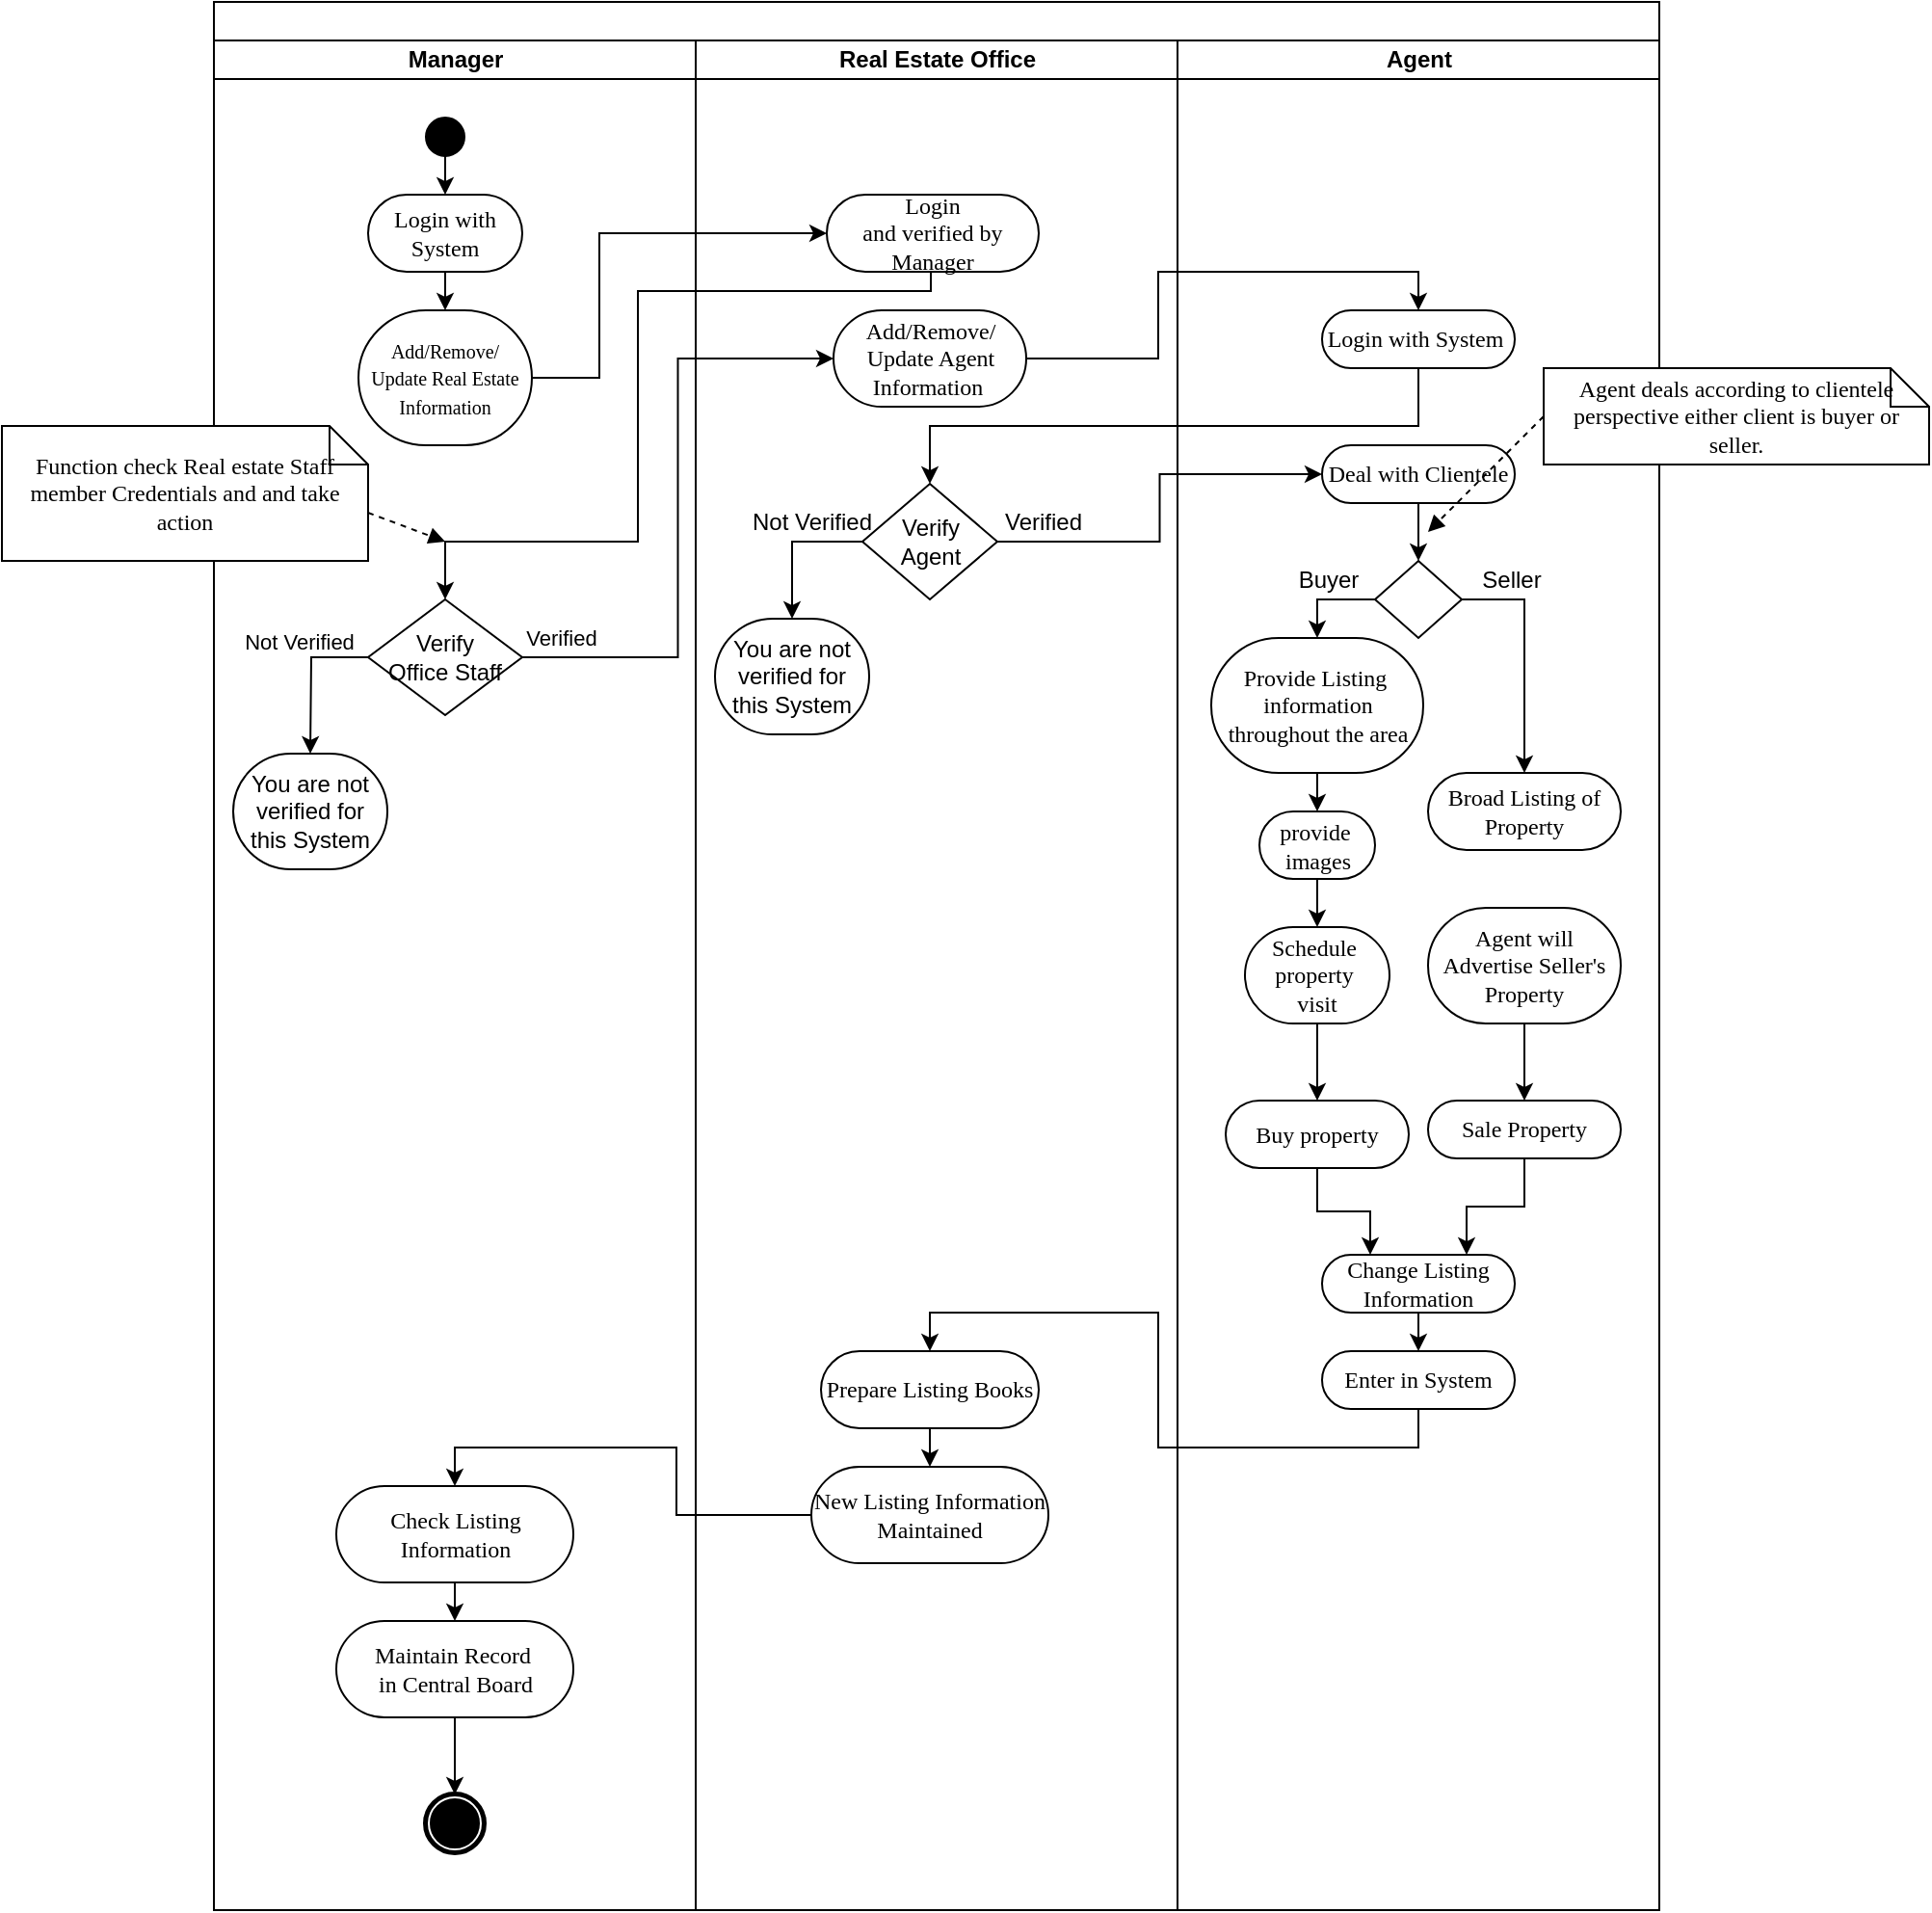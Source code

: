 <mxfile version="15.0.6" type="github"><diagram name="Page-1" id="0783ab3e-0a74-02c8-0abd-f7b4e66b4bec"><mxGraphModel dx="2093" dy="561" grid="1" gridSize="10" guides="1" tooltips="1" connect="1" arrows="1" fold="1" page="1" pageScale="1" pageWidth="850" pageHeight="1100" background="none" math="0" shadow="0"><root><mxCell id="0"/><mxCell id="1" parent="0"/><mxCell id="1c1d494c118603dd-1" value="" style="swimlane;html=1;childLayout=stackLayout;startSize=20;rounded=0;shadow=0;comic=0;labelBackgroundColor=none;strokeWidth=1;fontFamily=Verdana;fontSize=12;align=center;" parent="1" vertex="1"><mxGeometry x="40" y="30" width="750" height="990" as="geometry"/></mxCell><mxCell id="1c1d494c118603dd-2" value="Manager" style="swimlane;html=1;startSize=20;" parent="1c1d494c118603dd-1" vertex="1"><mxGeometry y="20" width="250" height="970" as="geometry"/></mxCell><mxCell id="1c1d494c118603dd-6" value="&lt;font style=&quot;font-size: 10px&quot;&gt;Add/Remove/&lt;br&gt;Update Real Estate Information&lt;/font&gt;" style="rounded=1;whiteSpace=wrap;html=1;shadow=0;comic=0;labelBackgroundColor=none;strokeWidth=1;fontFamily=Verdana;fontSize=12;align=center;arcSize=50;" parent="1c1d494c118603dd-2" vertex="1"><mxGeometry x="75" y="140" width="90" height="70" as="geometry"/></mxCell><mxCell id="OXZK4RL6PWF9bh8kO_Jl-42" style="edgeStyle=orthogonalEdgeStyle;rounded=0;orthogonalLoop=1;jettySize=auto;html=1;exitX=0.5;exitY=1;exitDx=0;exitDy=0;entryX=0.5;entryY=0;entryDx=0;entryDy=0;" edge="1" parent="1c1d494c118603dd-2" source="OXZK4RL6PWF9bh8kO_Jl-41" target="1c1d494c118603dd-6"><mxGeometry relative="1" as="geometry"/></mxCell><mxCell id="OXZK4RL6PWF9bh8kO_Jl-41" value="Login with System" style="rounded=1;whiteSpace=wrap;html=1;shadow=0;comic=0;labelBackgroundColor=none;strokeWidth=1;fontFamily=Verdana;fontSize=12;align=center;arcSize=50;" vertex="1" parent="1c1d494c118603dd-2"><mxGeometry x="80" y="80" width="80" height="40" as="geometry"/></mxCell><mxCell id="OXZK4RL6PWF9bh8kO_Jl-88" style="edgeStyle=orthogonalEdgeStyle;rounded=0;orthogonalLoop=1;jettySize=auto;html=1;exitX=0.5;exitY=1;exitDx=0;exitDy=0;entryX=0.5;entryY=0;entryDx=0;entryDy=0;" edge="1" parent="1c1d494c118603dd-2" source="OXZK4RL6PWF9bh8kO_Jl-73" target="60571a20871a0731-5"><mxGeometry relative="1" as="geometry"/></mxCell><mxCell id="OXZK4RL6PWF9bh8kO_Jl-73" value="Maintain Record&amp;nbsp;&lt;br&gt;in Central Board" style="whiteSpace=wrap;html=1;rounded=1;shadow=0;fontFamily=Verdana;strokeWidth=1;arcSize=50;comic=0;" vertex="1" parent="1c1d494c118603dd-2"><mxGeometry x="63.5" y="820" width="123" height="50" as="geometry"/></mxCell><mxCell id="60571a20871a0731-5" value="" style="shape=mxgraph.bpmn.shape;html=1;verticalLabelPosition=bottom;labelBackgroundColor=#ffffff;verticalAlign=top;perimeter=ellipsePerimeter;outline=end;symbol=terminate;rounded=0;shadow=0;comic=0;strokeWidth=1;fontFamily=Verdana;fontSize=12;align=center;" parent="1c1d494c118603dd-2" vertex="1"><mxGeometry x="110" y="910" width="30" height="30" as="geometry"/></mxCell><mxCell id="OXZK4RL6PWF9bh8kO_Jl-89" style="edgeStyle=orthogonalEdgeStyle;rounded=0;orthogonalLoop=1;jettySize=auto;html=1;exitX=0.5;exitY=1;exitDx=0;exitDy=0;entryX=0.5;entryY=0;entryDx=0;entryDy=0;" edge="1" parent="1c1d494c118603dd-2" source="OXZK4RL6PWF9bh8kO_Jl-76" target="OXZK4RL6PWF9bh8kO_Jl-73"><mxGeometry relative="1" as="geometry"/></mxCell><mxCell id="OXZK4RL6PWF9bh8kO_Jl-76" value="Check Listing Information" style="whiteSpace=wrap;html=1;rounded=1;shadow=0;fontFamily=Verdana;strokeWidth=1;arcSize=50;comic=0;" vertex="1" parent="1c1d494c118603dd-2"><mxGeometry x="63.5" y="750" width="123" height="50" as="geometry"/></mxCell><mxCell id="60571a20871a0731-4" value="" style="ellipse;whiteSpace=wrap;html=1;rounded=0;shadow=0;comic=0;labelBackgroundColor=none;strokeWidth=1;fillColor=#000000;fontFamily=Verdana;fontSize=12;align=center;" parent="1c1d494c118603dd-2" vertex="1"><mxGeometry x="110" y="40" width="20" height="20" as="geometry"/></mxCell><mxCell id="OXZK4RL6PWF9bh8kO_Jl-95" style="edgeStyle=orthogonalEdgeStyle;rounded=0;orthogonalLoop=1;jettySize=auto;html=1;exitX=0.5;exitY=1;exitDx=0;exitDy=0;entryX=0.5;entryY=0;entryDx=0;entryDy=0;" edge="1" parent="1c1d494c118603dd-2" source="60571a20871a0731-4" target="OXZK4RL6PWF9bh8kO_Jl-41"><mxGeometry relative="1" as="geometry"/></mxCell><mxCell id="OXZK4RL6PWF9bh8kO_Jl-118" value="Verify &lt;br&gt;Office Staff" style="rhombus;whiteSpace=wrap;html=1;" vertex="1" parent="1c1d494c118603dd-2"><mxGeometry x="80" y="290" width="80" height="60" as="geometry"/></mxCell><mxCell id="OXZK4RL6PWF9bh8kO_Jl-125" value="&lt;span style=&quot;font-family: &amp;#34;helvetica&amp;#34;&quot;&gt;You are not verified for this System&lt;/span&gt;" style="whiteSpace=wrap;html=1;rounded=1;shadow=0;fontFamily=Verdana;strokeWidth=1;arcSize=50;comic=0;" vertex="1" parent="1c1d494c118603dd-2"><mxGeometry x="10" y="370" width="80" height="60" as="geometry"/></mxCell><mxCell id="1c1d494c118603dd-3" value="Real Estate Office" style="swimlane;html=1;startSize=20;" parent="1c1d494c118603dd-1" vertex="1"><mxGeometry x="250" y="20" width="250" height="970" as="geometry"/></mxCell><mxCell id="1c1d494c118603dd-7" value="Add/Remove/&lt;br&gt;Update Agent Information&amp;nbsp;" style="rounded=1;whiteSpace=wrap;html=1;shadow=0;comic=0;labelBackgroundColor=none;strokeWidth=1;fontFamily=Verdana;fontSize=12;align=center;arcSize=50;" parent="1c1d494c118603dd-3" vertex="1"><mxGeometry x="71.5" y="140" width="100" height="50" as="geometry"/></mxCell><mxCell id="OXZK4RL6PWF9bh8kO_Jl-93" style="edgeStyle=orthogonalEdgeStyle;rounded=0;orthogonalLoop=1;jettySize=auto;html=1;exitX=0;exitY=0.5;exitDx=0;exitDy=0;entryX=0.5;entryY=0;entryDx=0;entryDy=0;" edge="1" parent="1c1d494c118603dd-3" source="OXZK4RL6PWF9bh8kO_Jl-35" target="OXZK4RL6PWF9bh8kO_Jl-19"><mxGeometry relative="1" as="geometry"/></mxCell><mxCell id="OXZK4RL6PWF9bh8kO_Jl-35" value="Verify &lt;br&gt;Agent" style="rhombus;whiteSpace=wrap;html=1;" vertex="1" parent="1c1d494c118603dd-3"><mxGeometry x="86.5" y="230" width="70" height="60" as="geometry"/></mxCell><mxCell id="OXZK4RL6PWF9bh8kO_Jl-38" value="Not Verified" style="text;html=1;align=center;verticalAlign=middle;resizable=0;points=[];autosize=1;strokeColor=none;fillColor=none;" vertex="1" parent="1c1d494c118603dd-3"><mxGeometry x="20" y="240" width="80" height="20" as="geometry"/></mxCell><mxCell id="OXZK4RL6PWF9bh8kO_Jl-19" value="&lt;span style=&quot;font-family: &amp;#34;helvetica&amp;#34;&quot;&gt;You are not verified for this System&lt;/span&gt;" style="whiteSpace=wrap;html=1;rounded=1;shadow=0;fontFamily=Verdana;strokeWidth=1;arcSize=50;comic=0;" vertex="1" parent="1c1d494c118603dd-3"><mxGeometry x="10" y="300" width="80" height="60" as="geometry"/></mxCell><mxCell id="OXZK4RL6PWF9bh8kO_Jl-44" value="Login&lt;br&gt;and verified by Manager" style="rounded=1;whiteSpace=wrap;html=1;shadow=0;comic=0;labelBackgroundColor=none;strokeWidth=1;fontFamily=Verdana;fontSize=12;align=center;arcSize=50;" vertex="1" parent="1c1d494c118603dd-3"><mxGeometry x="68" y="80" width="110" height="40" as="geometry"/></mxCell><mxCell id="OXZK4RL6PWF9bh8kO_Jl-71" value="New Listing Information Maintained" style="whiteSpace=wrap;html=1;rounded=1;shadow=0;fontFamily=Verdana;strokeWidth=1;arcSize=50;comic=0;" vertex="1" parent="1c1d494c118603dd-3"><mxGeometry x="60" y="740" width="123" height="50" as="geometry"/></mxCell><mxCell id="OXZK4RL6PWF9bh8kO_Jl-113" style="edgeStyle=orthogonalEdgeStyle;rounded=0;orthogonalLoop=1;jettySize=auto;html=1;exitX=0.5;exitY=1;exitDx=0;exitDy=0;entryX=0.5;entryY=0;entryDx=0;entryDy=0;" edge="1" parent="1c1d494c118603dd-3" source="OXZK4RL6PWF9bh8kO_Jl-107" target="OXZK4RL6PWF9bh8kO_Jl-71"><mxGeometry relative="1" as="geometry"/></mxCell><mxCell id="OXZK4RL6PWF9bh8kO_Jl-107" value="Prepare Listing Books" style="whiteSpace=wrap;html=1;rounded=1;shadow=0;fontFamily=Verdana;strokeWidth=1;arcSize=50;comic=0;" vertex="1" parent="1c1d494c118603dd-3"><mxGeometry x="65" y="680" width="113" height="40" as="geometry"/></mxCell><mxCell id="1c1d494c118603dd-4" value="Agent" style="swimlane;html=1;startSize=20;" parent="1c1d494c118603dd-1" vertex="1"><mxGeometry x="500" y="20" width="250" height="970" as="geometry"/></mxCell><mxCell id="OXZK4RL6PWF9bh8kO_Jl-91" style="edgeStyle=orthogonalEdgeStyle;rounded=0;orthogonalLoop=1;jettySize=auto;html=1;exitX=0.5;exitY=1;exitDx=0;exitDy=0;entryX=0.5;entryY=0;entryDx=0;entryDy=0;" edge="1" parent="1c1d494c118603dd-4" source="1c1d494c118603dd-5" target="OXZK4RL6PWF9bh8kO_Jl-8"><mxGeometry relative="1" as="geometry"/></mxCell><mxCell id="1c1d494c118603dd-5" value="Deal with Clientele" style="rounded=1;whiteSpace=wrap;html=1;shadow=0;comic=0;labelBackgroundColor=none;strokeWidth=1;fontFamily=Verdana;fontSize=12;align=center;arcSize=50;" parent="1c1d494c118603dd-4" vertex="1"><mxGeometry x="75" y="210" width="100" height="30" as="geometry"/></mxCell><mxCell id="OXZK4RL6PWF9bh8kO_Jl-103" style="edgeStyle=orthogonalEdgeStyle;rounded=0;orthogonalLoop=1;jettySize=auto;html=1;exitX=0.5;exitY=1;exitDx=0;exitDy=0;entryX=0.5;entryY=0;entryDx=0;entryDy=0;" edge="1" parent="1c1d494c118603dd-4" source="1c1d494c118603dd-19" target="OXZK4RL6PWF9bh8kO_Jl-100"><mxGeometry relative="1" as="geometry"/></mxCell><mxCell id="1c1d494c118603dd-19" value="Change Listing Information" style="rounded=1;whiteSpace=wrap;html=1;shadow=0;comic=0;labelBackgroundColor=none;strokeWidth=1;fontFamily=Verdana;fontSize=12;align=center;arcSize=50;" parent="1c1d494c118603dd-4" vertex="1"><mxGeometry x="75" y="630" width="100" height="30" as="geometry"/></mxCell><mxCell id="OXZK4RL6PWF9bh8kO_Jl-8" value="" style="rhombus;whiteSpace=wrap;html=1;" vertex="1" parent="1c1d494c118603dd-4"><mxGeometry x="102.5" y="270" width="45" height="40" as="geometry"/></mxCell><mxCell id="OXZK4RL6PWF9bh8kO_Jl-48" style="edgeStyle=orthogonalEdgeStyle;rounded=0;orthogonalLoop=1;jettySize=auto;html=1;exitX=0.5;exitY=1;exitDx=0;exitDy=0;entryX=0.5;entryY=0;entryDx=0;entryDy=0;" edge="1" parent="1c1d494c118603dd-4" source="1c1d494c118603dd-11" target="1c1d494c118603dd-16"><mxGeometry relative="1" as="geometry"/></mxCell><mxCell id="1c1d494c118603dd-11" value="Provide Listing&amp;nbsp;&lt;br&gt;information throughout the area" style="rounded=1;whiteSpace=wrap;html=1;shadow=0;comic=0;labelBackgroundColor=none;strokeWidth=1;fontFamily=Verdana;fontSize=12;align=center;arcSize=50;" parent="1c1d494c118603dd-4" vertex="1"><mxGeometry x="17.5" y="310" width="110" height="70" as="geometry"/></mxCell><mxCell id="1c1d494c118603dd-8" value="Login with System&amp;nbsp;" style="rounded=1;whiteSpace=wrap;html=1;shadow=0;comic=0;labelBackgroundColor=none;strokeWidth=1;fontFamily=Verdana;fontSize=12;align=center;arcSize=50;" parent="1c1d494c118603dd-4" vertex="1"><mxGeometry x="75" y="140" width="100" height="30" as="geometry"/></mxCell><mxCell id="OXZK4RL6PWF9bh8kO_Jl-14" value="Broad Listing of Property" style="whiteSpace=wrap;html=1;rounded=1;shadow=0;fontFamily=Verdana;strokeWidth=1;arcSize=50;comic=0;" vertex="1" parent="1c1d494c118603dd-4"><mxGeometry x="130" y="380" width="100" height="40" as="geometry"/></mxCell><mxCell id="OXZK4RL6PWF9bh8kO_Jl-9" style="edgeStyle=orthogonalEdgeStyle;rounded=0;orthogonalLoop=1;jettySize=auto;html=1;exitX=0;exitY=0.5;exitDx=0;exitDy=0;entryX=0.5;entryY=0;entryDx=0;entryDy=0;" edge="1" parent="1c1d494c118603dd-4" source="OXZK4RL6PWF9bh8kO_Jl-8" target="1c1d494c118603dd-11"><mxGeometry relative="1" as="geometry"><mxPoint x="60" y="220" as="targetPoint"/></mxGeometry></mxCell><mxCell id="OXZK4RL6PWF9bh8kO_Jl-63" style="edgeStyle=orthogonalEdgeStyle;rounded=0;orthogonalLoop=1;jettySize=auto;html=1;exitX=0.5;exitY=1;exitDx=0;exitDy=0;entryX=0.5;entryY=0;entryDx=0;entryDy=0;" edge="1" parent="1c1d494c118603dd-4" source="OXZK4RL6PWF9bh8kO_Jl-18" target="1c1d494c118603dd-18"><mxGeometry relative="1" as="geometry"/></mxCell><mxCell id="OXZK4RL6PWF9bh8kO_Jl-18" value="Agent will Advertise Seller's Property" style="whiteSpace=wrap;html=1;rounded=1;shadow=0;fontFamily=Verdana;strokeWidth=1;arcSize=50;comic=0;" vertex="1" parent="1c1d494c118603dd-4"><mxGeometry x="130" y="450" width="100" height="60" as="geometry"/></mxCell><mxCell id="OXZK4RL6PWF9bh8kO_Jl-11" value="Buyer" style="text;html=1;align=center;verticalAlign=middle;resizable=0;points=[];autosize=1;strokeColor=none;fillColor=none;" vertex="1" parent="1c1d494c118603dd-4"><mxGeometry x="52.5" y="270" width="50" height="20" as="geometry"/></mxCell><mxCell id="OXZK4RL6PWF9bh8kO_Jl-90" style="edgeStyle=orthogonalEdgeStyle;rounded=0;orthogonalLoop=1;jettySize=auto;html=1;exitX=0.5;exitY=1;exitDx=0;exitDy=0;entryX=0.5;entryY=0;entryDx=0;entryDy=0;" edge="1" parent="1c1d494c118603dd-4" source="1c1d494c118603dd-16" target="OXZK4RL6PWF9bh8kO_Jl-49"><mxGeometry relative="1" as="geometry"/></mxCell><mxCell id="1c1d494c118603dd-16" value="provide&amp;nbsp;&lt;br&gt;images" style="rounded=1;whiteSpace=wrap;html=1;shadow=0;comic=0;labelBackgroundColor=none;strokeWidth=1;fontFamily=Verdana;fontSize=12;align=center;arcSize=50;" parent="1c1d494c118603dd-4" vertex="1"><mxGeometry x="42.5" y="400" width="60" height="35" as="geometry"/></mxCell><mxCell id="OXZK4RL6PWF9bh8kO_Jl-62" style="edgeStyle=orthogonalEdgeStyle;rounded=0;orthogonalLoop=1;jettySize=auto;html=1;exitX=0.5;exitY=1;exitDx=0;exitDy=0;entryX=0.5;entryY=0;entryDx=0;entryDy=0;" edge="1" parent="1c1d494c118603dd-4" source="OXZK4RL6PWF9bh8kO_Jl-49" target="OXZK4RL6PWF9bh8kO_Jl-59"><mxGeometry relative="1" as="geometry"/></mxCell><mxCell id="OXZK4RL6PWF9bh8kO_Jl-49" value="Schedule&amp;nbsp;&lt;br&gt;property&amp;nbsp;&lt;br&gt;visit" style="rounded=1;whiteSpace=wrap;html=1;shadow=0;comic=0;labelBackgroundColor=none;strokeWidth=1;fontFamily=Verdana;fontSize=12;align=center;arcSize=50;" vertex="1" parent="1c1d494c118603dd-4"><mxGeometry x="35" y="460" width="75" height="50" as="geometry"/></mxCell><mxCell id="OXZK4RL6PWF9bh8kO_Jl-102" style="edgeStyle=orthogonalEdgeStyle;rounded=0;orthogonalLoop=1;jettySize=auto;html=1;exitX=0.5;exitY=1;exitDx=0;exitDy=0;entryX=0.75;entryY=0;entryDx=0;entryDy=0;" edge="1" parent="1c1d494c118603dd-4" source="1c1d494c118603dd-18" target="1c1d494c118603dd-19"><mxGeometry relative="1" as="geometry"/></mxCell><mxCell id="1c1d494c118603dd-18" value="Sale Property" style="rounded=1;whiteSpace=wrap;html=1;shadow=0;comic=0;labelBackgroundColor=none;strokeWidth=1;fontFamily=Verdana;fontSize=12;align=center;arcSize=50;" parent="1c1d494c118603dd-4" vertex="1"><mxGeometry x="130" y="550" width="100" height="30" as="geometry"/></mxCell><mxCell id="OXZK4RL6PWF9bh8kO_Jl-59" value="Buy property" style="whiteSpace=wrap;html=1;rounded=1;shadow=0;fontFamily=Verdana;strokeWidth=1;arcSize=50;comic=0;" vertex="1" parent="1c1d494c118603dd-4"><mxGeometry x="25" y="550" width="95" height="35" as="geometry"/></mxCell><mxCell id="OXZK4RL6PWF9bh8kO_Jl-64" style="edgeStyle=orthogonalEdgeStyle;rounded=0;orthogonalLoop=1;jettySize=auto;html=1;exitX=0.5;exitY=1;exitDx=0;exitDy=0;entryX=0.25;entryY=0;entryDx=0;entryDy=0;" edge="1" parent="1c1d494c118603dd-4" source="OXZK4RL6PWF9bh8kO_Jl-59" target="1c1d494c118603dd-19"><mxGeometry relative="1" as="geometry"><mxPoint x="130" y="650" as="targetPoint"/></mxGeometry></mxCell><mxCell id="OXZK4RL6PWF9bh8kO_Jl-10" style="edgeStyle=orthogonalEdgeStyle;rounded=0;orthogonalLoop=1;jettySize=auto;html=1;exitX=1;exitY=0.5;exitDx=0;exitDy=0;entryX=0.5;entryY=0;entryDx=0;entryDy=0;" edge="1" parent="1c1d494c118603dd-4" source="OXZK4RL6PWF9bh8kO_Jl-8" target="OXZK4RL6PWF9bh8kO_Jl-14"><mxGeometry relative="1" as="geometry"><mxPoint x="180" y="230" as="targetPoint"/></mxGeometry></mxCell><mxCell id="OXZK4RL6PWF9bh8kO_Jl-12" value="Seller" style="text;html=1;align=center;verticalAlign=middle;resizable=0;points=[];autosize=1;strokeColor=none;fillColor=none;" vertex="1" parent="1c1d494c118603dd-4"><mxGeometry x="147.5" y="270" width="50" height="20" as="geometry"/></mxCell><mxCell id="OXZK4RL6PWF9bh8kO_Jl-100" value="Enter in System" style="rounded=1;whiteSpace=wrap;html=1;shadow=0;comic=0;labelBackgroundColor=none;strokeWidth=1;fontFamily=Verdana;fontSize=12;align=center;arcSize=50;" vertex="1" parent="1c1d494c118603dd-4"><mxGeometry x="75" y="680" width="100" height="30" as="geometry"/></mxCell><mxCell id="OXZK4RL6PWF9bh8kO_Jl-94" style="edgeStyle=orthogonalEdgeStyle;rounded=0;orthogonalLoop=1;jettySize=auto;html=1;exitX=1;exitY=0.5;exitDx=0;exitDy=0;entryX=0;entryY=0.5;entryDx=0;entryDy=0;" edge="1" parent="1c1d494c118603dd-1" source="OXZK4RL6PWF9bh8kO_Jl-35" target="1c1d494c118603dd-5"><mxGeometry relative="1" as="geometry"/></mxCell><mxCell id="OXZK4RL6PWF9bh8kO_Jl-98" style="edgeStyle=orthogonalEdgeStyle;rounded=0;orthogonalLoop=1;jettySize=auto;html=1;exitX=0.5;exitY=1;exitDx=0;exitDy=0;entryX=0.5;entryY=0;entryDx=0;entryDy=0;" edge="1" parent="1c1d494c118603dd-1" source="1c1d494c118603dd-8" target="OXZK4RL6PWF9bh8kO_Jl-35"><mxGeometry relative="1" as="geometry"/></mxCell><mxCell id="OXZK4RL6PWF9bh8kO_Jl-112" style="edgeStyle=orthogonalEdgeStyle;rounded=0;orthogonalLoop=1;jettySize=auto;html=1;exitX=0;exitY=0.5;exitDx=0;exitDy=0;entryX=0.5;entryY=0;entryDx=0;entryDy=0;" edge="1" parent="1c1d494c118603dd-1" source="OXZK4RL6PWF9bh8kO_Jl-71" target="OXZK4RL6PWF9bh8kO_Jl-76"><mxGeometry relative="1" as="geometry"><Array as="points"><mxPoint x="240" y="785"/><mxPoint x="240" y="750"/><mxPoint x="125" y="750"/></Array></mxGeometry></mxCell><mxCell id="OXZK4RL6PWF9bh8kO_Jl-114" style="edgeStyle=orthogonalEdgeStyle;rounded=0;orthogonalLoop=1;jettySize=auto;html=1;exitX=0.5;exitY=1;exitDx=0;exitDy=0;entryX=0.5;entryY=0;entryDx=0;entryDy=0;" edge="1" parent="1c1d494c118603dd-1" source="OXZK4RL6PWF9bh8kO_Jl-100" target="OXZK4RL6PWF9bh8kO_Jl-107"><mxGeometry relative="1" as="geometry"><Array as="points"><mxPoint x="625" y="750"/><mxPoint x="490" y="750"/><mxPoint x="490" y="680"/><mxPoint x="372" y="680"/></Array></mxGeometry></mxCell><mxCell id="OXZK4RL6PWF9bh8kO_Jl-119" style="edgeStyle=orthogonalEdgeStyle;rounded=0;orthogonalLoop=1;jettySize=auto;html=1;exitX=1;exitY=0.5;exitDx=0;exitDy=0;entryX=0;entryY=0.5;entryDx=0;entryDy=0;" edge="1" parent="1c1d494c118603dd-1" source="OXZK4RL6PWF9bh8kO_Jl-118" target="1c1d494c118603dd-7"><mxGeometry relative="1" as="geometry"/></mxCell><mxCell id="OXZK4RL6PWF9bh8kO_Jl-121" value="Verified" style="edgeLabel;html=1;align=center;verticalAlign=middle;resizable=0;points=[];" vertex="1" connectable="0" parent="OXZK4RL6PWF9bh8kO_Jl-119"><mxGeometry x="-0.905" y="7" relative="1" as="geometry"><mxPoint x="5" y="-3" as="offset"/></mxGeometry></mxCell><mxCell id="OXZK4RL6PWF9bh8kO_Jl-120" style="edgeStyle=orthogonalEdgeStyle;rounded=0;orthogonalLoop=1;jettySize=auto;html=1;exitX=0.5;exitY=1;exitDx=0;exitDy=0;entryX=0.5;entryY=0;entryDx=0;entryDy=0;" edge="1" parent="1c1d494c118603dd-1" source="OXZK4RL6PWF9bh8kO_Jl-44" target="OXZK4RL6PWF9bh8kO_Jl-118"><mxGeometry relative="1" as="geometry"><Array as="points"><mxPoint x="372" y="150"/><mxPoint x="220" y="150"/><mxPoint x="220" y="280"/><mxPoint x="120" y="280"/></Array></mxGeometry></mxCell><mxCell id="OXZK4RL6PWF9bh8kO_Jl-124" style="edgeStyle=orthogonalEdgeStyle;rounded=0;orthogonalLoop=1;jettySize=auto;html=1;exitX=1;exitY=0.5;exitDx=0;exitDy=0;entryX=0.5;entryY=0;entryDx=0;entryDy=0;" edge="1" parent="1c1d494c118603dd-1" source="1c1d494c118603dd-7" target="1c1d494c118603dd-8"><mxGeometry relative="1" as="geometry"><Array as="points"><mxPoint x="490" y="185"/><mxPoint x="490" y="140"/><mxPoint x="625" y="140"/></Array></mxGeometry></mxCell><mxCell id="OXZK4RL6PWF9bh8kO_Jl-133" style="edgeStyle=orthogonalEdgeStyle;rounded=0;orthogonalLoop=1;jettySize=auto;html=1;exitX=1;exitY=0.5;exitDx=0;exitDy=0;entryX=0;entryY=0.5;entryDx=0;entryDy=0;" edge="1" parent="1c1d494c118603dd-1" source="1c1d494c118603dd-6" target="OXZK4RL6PWF9bh8kO_Jl-44"><mxGeometry relative="1" as="geometry"><Array as="points"><mxPoint x="200" y="195"/><mxPoint x="200" y="120"/></Array></mxGeometry></mxCell><mxCell id="OXZK4RL6PWF9bh8kO_Jl-32" value="Verified" style="text;html=1;align=center;verticalAlign=middle;resizable=0;points=[];autosize=1;strokeColor=none;fillColor=none;" vertex="1" parent="1"><mxGeometry x="440" y="290" width="60" height="20" as="geometry"/></mxCell><mxCell id="OXZK4RL6PWF9bh8kO_Jl-122" style="edgeStyle=orthogonalEdgeStyle;rounded=0;orthogonalLoop=1;jettySize=auto;html=1;exitX=0;exitY=0.5;exitDx=0;exitDy=0;" edge="1" parent="1" source="OXZK4RL6PWF9bh8kO_Jl-118"><mxGeometry relative="1" as="geometry"><mxPoint x="90" y="420" as="targetPoint"/></mxGeometry></mxCell><mxCell id="OXZK4RL6PWF9bh8kO_Jl-123" value="Not Verified" style="edgeLabel;html=1;align=center;verticalAlign=middle;resizable=0;points=[];" vertex="1" connectable="0" parent="OXZK4RL6PWF9bh8kO_Jl-122"><mxGeometry x="-0.25" y="-11" relative="1" as="geometry"><mxPoint x="4" y="-9" as="offset"/></mxGeometry></mxCell><mxCell id="OXZK4RL6PWF9bh8kO_Jl-116" value="Function check Real estate Staff member Credentials and and take action" style="shape=note;whiteSpace=wrap;html=1;rounded=0;shadow=0;comic=0;labelBackgroundColor=none;strokeWidth=1;fontFamily=Verdana;fontSize=12;align=center;size=20;" vertex="1" parent="1"><mxGeometry x="-70" y="250" width="190" height="70" as="geometry"/></mxCell><mxCell id="OXZK4RL6PWF9bh8kO_Jl-128" value="" style="html=1;verticalAlign=bottom;labelBackgroundColor=none;endArrow=block;endFill=1;dashed=1;exitX=0;exitY=0;exitDx=190;exitDy=45;exitPerimeter=0;" edge="1" parent="1" source="OXZK4RL6PWF9bh8kO_Jl-116"><mxGeometry width="160" relative="1" as="geometry"><mxPoint x="190" y="380" as="sourcePoint"/><mxPoint x="160" y="310" as="targetPoint"/></mxGeometry></mxCell><mxCell id="OXZK4RL6PWF9bh8kO_Jl-129" value="Agent deals according to clientele perspective either client is buyer or seller." style="shape=note;whiteSpace=wrap;html=1;rounded=0;shadow=0;comic=0;labelBackgroundColor=none;strokeWidth=1;fontFamily=Verdana;fontSize=12;align=center;size=20;" vertex="1" parent="1"><mxGeometry x="730" y="220" width="200" height="50" as="geometry"/></mxCell><mxCell id="OXZK4RL6PWF9bh8kO_Jl-132" value="" style="html=1;verticalAlign=bottom;labelBackgroundColor=none;endArrow=block;endFill=1;dashed=1;exitX=0;exitY=0.5;exitDx=0;exitDy=0;exitPerimeter=0;" edge="1" parent="1" source="OXZK4RL6PWF9bh8kO_Jl-129"><mxGeometry width="160" relative="1" as="geometry"><mxPoint x="30" y="305.0" as="sourcePoint"/><mxPoint x="670" y="305" as="targetPoint"/></mxGeometry></mxCell></root></mxGraphModel></diagram></mxfile>